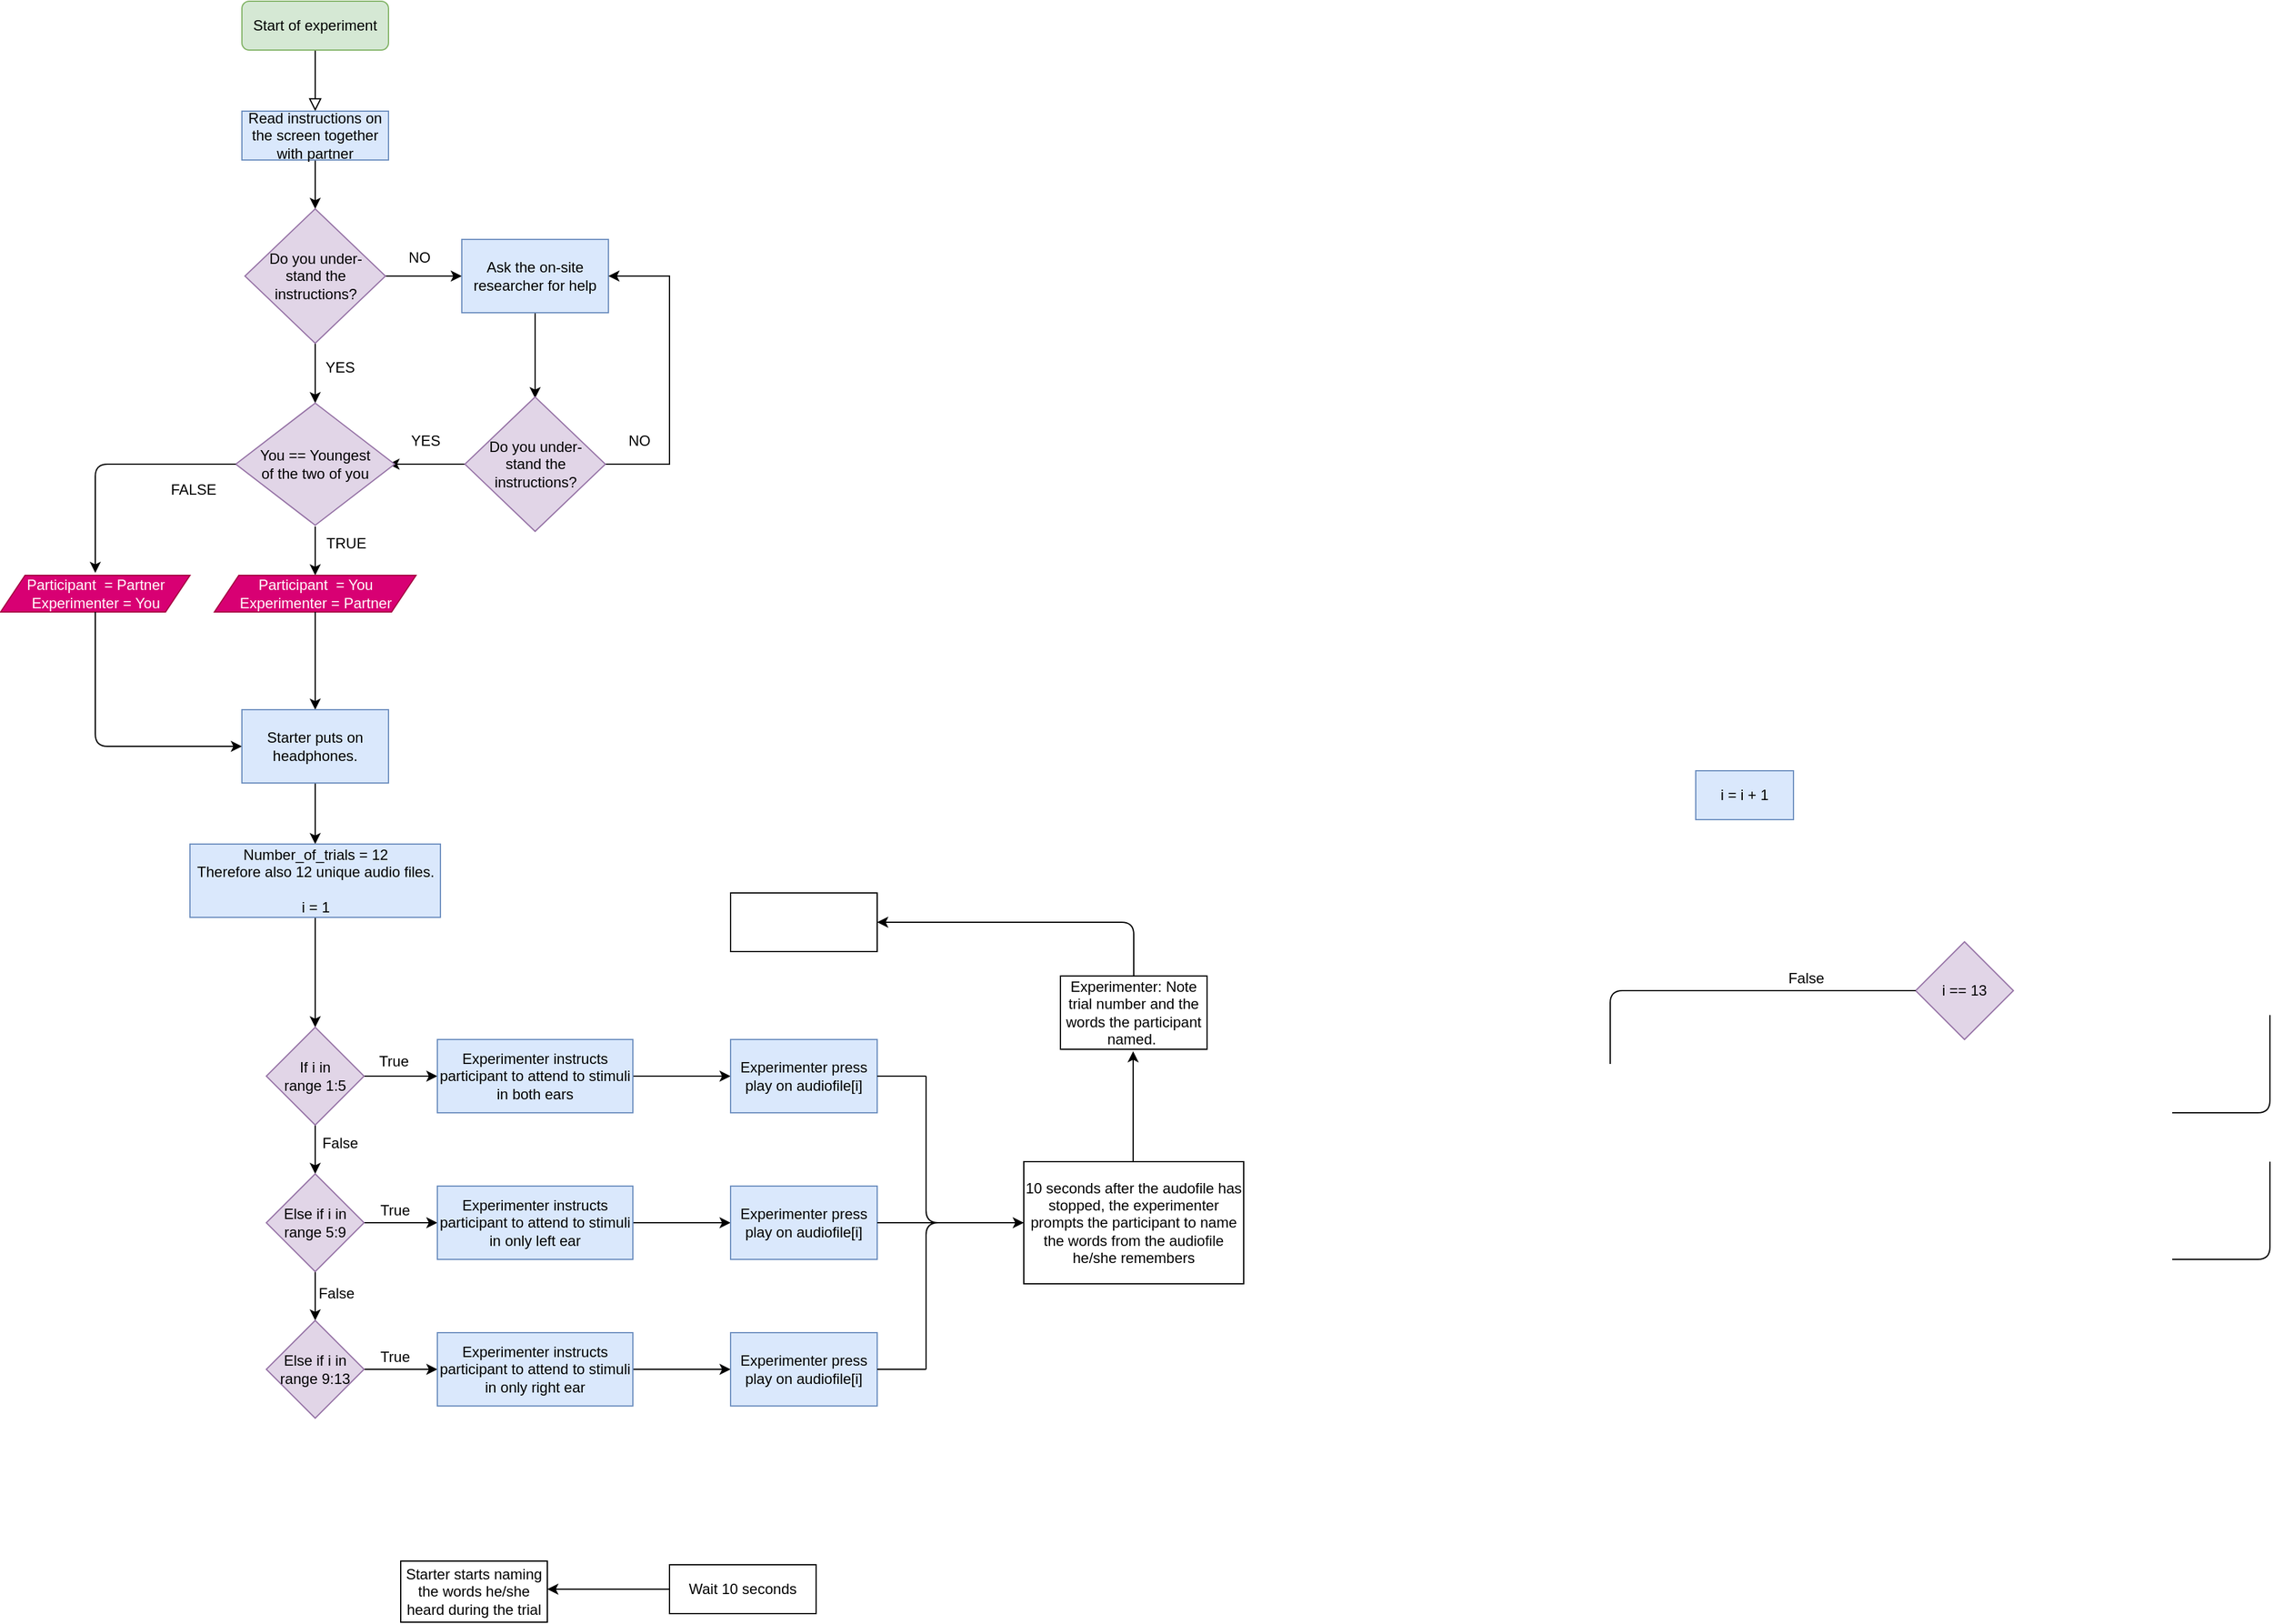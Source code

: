<mxfile version="13.10.4" type="github">
  <diagram id="C5RBs43oDa-KdzZeNtuy" name="Page-1">
    <mxGraphModel dx="1581" dy="638" grid="1" gridSize="10" guides="1" tooltips="1" connect="1" arrows="1" fold="1" page="1" pageScale="1" pageWidth="827" pageHeight="1169" math="0" shadow="0">
      <root>
        <mxCell id="WIyWlLk6GJQsqaUBKTNV-0" />
        <mxCell id="WIyWlLk6GJQsqaUBKTNV-1" parent="WIyWlLk6GJQsqaUBKTNV-0" />
        <mxCell id="WIyWlLk6GJQsqaUBKTNV-2" value="" style="rounded=0;html=1;jettySize=auto;orthogonalLoop=1;fontSize=11;endArrow=block;endFill=0;endSize=8;strokeWidth=1;shadow=0;labelBackgroundColor=none;edgeStyle=orthogonalEdgeStyle;" parent="WIyWlLk6GJQsqaUBKTNV-1" source="WIyWlLk6GJQsqaUBKTNV-3" edge="1">
          <mxGeometry relative="1" as="geometry">
            <mxPoint x="220" y="170" as="targetPoint" />
          </mxGeometry>
        </mxCell>
        <mxCell id="WIyWlLk6GJQsqaUBKTNV-3" value="Start of experiment" style="rounded=1;whiteSpace=wrap;html=1;fontSize=12;glass=0;strokeWidth=1;shadow=0;fillColor=#d5e8d4;strokeColor=#82b366;" parent="WIyWlLk6GJQsqaUBKTNV-1" vertex="1">
          <mxGeometry x="160" y="80" width="120" height="40" as="geometry" />
        </mxCell>
        <mxCell id="MNhwXn1iczl5OCQQ0mdu-2" value="" style="edgeStyle=orthogonalEdgeStyle;rounded=0;orthogonalLoop=1;jettySize=auto;html=1;" edge="1" parent="WIyWlLk6GJQsqaUBKTNV-1" source="MNhwXn1iczl5OCQQ0mdu-0" target="MNhwXn1iczl5OCQQ0mdu-1">
          <mxGeometry relative="1" as="geometry" />
        </mxCell>
        <mxCell id="MNhwXn1iczl5OCQQ0mdu-0" value="Read instructions on the screen together with partner" style="rounded=0;whiteSpace=wrap;html=1;fillColor=#dae8fc;strokeColor=#6c8ebf;" vertex="1" parent="WIyWlLk6GJQsqaUBKTNV-1">
          <mxGeometry x="160" y="170" width="120" height="40" as="geometry" />
        </mxCell>
        <mxCell id="MNhwXn1iczl5OCQQ0mdu-4" value="" style="edgeStyle=orthogonalEdgeStyle;rounded=0;orthogonalLoop=1;jettySize=auto;html=1;" edge="1" parent="WIyWlLk6GJQsqaUBKTNV-1" source="MNhwXn1iczl5OCQQ0mdu-1" target="MNhwXn1iczl5OCQQ0mdu-3">
          <mxGeometry relative="1" as="geometry" />
        </mxCell>
        <mxCell id="MNhwXn1iczl5OCQQ0mdu-20" value="" style="edgeStyle=elbowEdgeStyle;rounded=0;jumpStyle=none;orthogonalLoop=1;jettySize=auto;html=1;" edge="1" parent="WIyWlLk6GJQsqaUBKTNV-1" source="MNhwXn1iczl5OCQQ0mdu-1" target="MNhwXn1iczl5OCQQ0mdu-19">
          <mxGeometry relative="1" as="geometry" />
        </mxCell>
        <mxCell id="MNhwXn1iczl5OCQQ0mdu-1" value="Do you under-&lt;br&gt;stand the &lt;br&gt;instructions?" style="rhombus;html=1;rounded=0;fillColor=#e1d5e7;strokeColor=#9673a6;" vertex="1" parent="WIyWlLk6GJQsqaUBKTNV-1">
          <mxGeometry x="162.5" y="250" width="115" height="110" as="geometry" />
        </mxCell>
        <mxCell id="MNhwXn1iczl5OCQQ0mdu-6" value="" style="edgeStyle=orthogonalEdgeStyle;rounded=0;orthogonalLoop=1;jettySize=auto;html=1;" edge="1" parent="WIyWlLk6GJQsqaUBKTNV-1" source="MNhwXn1iczl5OCQQ0mdu-3">
          <mxGeometry relative="1" as="geometry">
            <mxPoint x="400" y="405" as="targetPoint" />
          </mxGeometry>
        </mxCell>
        <mxCell id="MNhwXn1iczl5OCQQ0mdu-3" value="Ask the on-site researcher for help" style="whiteSpace=wrap;html=1;rounded=0;fillColor=#dae8fc;strokeColor=#6c8ebf;" vertex="1" parent="WIyWlLk6GJQsqaUBKTNV-1">
          <mxGeometry x="340" y="275" width="120" height="60" as="geometry" />
        </mxCell>
        <mxCell id="MNhwXn1iczl5OCQQ0mdu-10" value="" style="edgeStyle=orthogonalEdgeStyle;rounded=0;orthogonalLoop=1;jettySize=auto;html=1;" edge="1" parent="WIyWlLk6GJQsqaUBKTNV-1" source="MNhwXn1iczl5OCQQ0mdu-8">
          <mxGeometry relative="1" as="geometry">
            <mxPoint x="280" y="459" as="targetPoint" />
          </mxGeometry>
        </mxCell>
        <mxCell id="MNhwXn1iczl5OCQQ0mdu-16" value="" style="edgeStyle=elbowEdgeStyle;rounded=0;orthogonalLoop=1;jettySize=auto;html=1;jumpStyle=none;entryX=1;entryY=0.5;entryDx=0;entryDy=0;" edge="1" parent="WIyWlLk6GJQsqaUBKTNV-1" source="MNhwXn1iczl5OCQQ0mdu-8" target="MNhwXn1iczl5OCQQ0mdu-3">
          <mxGeometry relative="1" as="geometry">
            <mxPoint x="620" y="310" as="targetPoint" />
            <Array as="points">
              <mxPoint x="510" y="380" />
            </Array>
          </mxGeometry>
        </mxCell>
        <mxCell id="MNhwXn1iczl5OCQQ0mdu-8" value="Do you under-&lt;br&gt;stand the &lt;br&gt;instructions?" style="rhombus;html=1;rounded=0;fillColor=#e1d5e7;strokeColor=#9673a6;" vertex="1" parent="WIyWlLk6GJQsqaUBKTNV-1">
          <mxGeometry x="342.5" y="404" width="115" height="110" as="geometry" />
        </mxCell>
        <mxCell id="MNhwXn1iczl5OCQQ0mdu-12" value="YES" style="text;html=1;align=center;verticalAlign=middle;resizable=0;points=[];autosize=1;" vertex="1" parent="WIyWlLk6GJQsqaUBKTNV-1">
          <mxGeometry x="220" y="370" width="40" height="20" as="geometry" />
        </mxCell>
        <mxCell id="MNhwXn1iczl5OCQQ0mdu-13" value="NO" style="text;html=1;align=center;verticalAlign=middle;resizable=0;points=[];autosize=1;" vertex="1" parent="WIyWlLk6GJQsqaUBKTNV-1">
          <mxGeometry x="290" y="280" width="30" height="20" as="geometry" />
        </mxCell>
        <mxCell id="MNhwXn1iczl5OCQQ0mdu-14" value="YES" style="text;html=1;align=center;verticalAlign=middle;resizable=0;points=[];autosize=1;" vertex="1" parent="WIyWlLk6GJQsqaUBKTNV-1">
          <mxGeometry x="290" y="430" width="40" height="20" as="geometry" />
        </mxCell>
        <mxCell id="MNhwXn1iczl5OCQQ0mdu-18" value="NO" style="text;html=1;align=center;verticalAlign=middle;resizable=0;points=[];autosize=1;" vertex="1" parent="WIyWlLk6GJQsqaUBKTNV-1">
          <mxGeometry x="470" y="430" width="30" height="20" as="geometry" />
        </mxCell>
        <mxCell id="MNhwXn1iczl5OCQQ0mdu-19" value="You == Youngest &lt;br&gt;of the two of you" style="rhombus;whiteSpace=wrap;html=1;fillColor=#e1d5e7;strokeColor=#9673a6;" vertex="1" parent="WIyWlLk6GJQsqaUBKTNV-1">
          <mxGeometry x="155" y="409" width="130" height="100" as="geometry" />
        </mxCell>
        <mxCell id="MNhwXn1iczl5OCQQ0mdu-28" value="TRUE" style="text;html=1;align=center;verticalAlign=middle;resizable=0;points=[];autosize=1;" vertex="1" parent="WIyWlLk6GJQsqaUBKTNV-1">
          <mxGeometry x="220" y="514" width="50" height="20" as="geometry" />
        </mxCell>
        <mxCell id="MNhwXn1iczl5OCQQ0mdu-29" value="FALSE" style="text;html=1;align=center;verticalAlign=middle;resizable=0;points=[];autosize=1;" vertex="1" parent="WIyWlLk6GJQsqaUBKTNV-1">
          <mxGeometry x="95" y="470" width="50" height="20" as="geometry" />
        </mxCell>
        <mxCell id="MNhwXn1iczl5OCQQ0mdu-35" value="" style="endArrow=classic;html=1;entryX=0.5;entryY=0;entryDx=0;entryDy=0;" edge="1" parent="WIyWlLk6GJQsqaUBKTNV-1">
          <mxGeometry width="50" height="50" relative="1" as="geometry">
            <mxPoint x="220" y="510" as="sourcePoint" />
            <mxPoint x="220" y="550" as="targetPoint" />
          </mxGeometry>
        </mxCell>
        <mxCell id="MNhwXn1iczl5OCQQ0mdu-36" value="" style="endArrow=classic;html=1;exitX=0;exitY=0.5;exitDx=0;exitDy=0;" edge="1" parent="WIyWlLk6GJQsqaUBKTNV-1" source="MNhwXn1iczl5OCQQ0mdu-19">
          <mxGeometry width="50" height="50" relative="1" as="geometry">
            <mxPoint x="240" y="570" as="sourcePoint" />
            <mxPoint x="40" y="548" as="targetPoint" />
            <Array as="points">
              <mxPoint x="40" y="459" />
            </Array>
          </mxGeometry>
        </mxCell>
        <mxCell id="MNhwXn1iczl5OCQQ0mdu-37" value="Participant&amp;nbsp; = You&lt;br&gt;Experimenter = Partner" style="shape=parallelogram;perimeter=parallelogramPerimeter;whiteSpace=wrap;html=1;fixedSize=1;fillColor=#d80073;strokeColor=#A50040;fontColor=#ffffff;" vertex="1" parent="WIyWlLk6GJQsqaUBKTNV-1">
          <mxGeometry x="137.5" y="550" width="165" height="30" as="geometry" />
        </mxCell>
        <mxCell id="MNhwXn1iczl5OCQQ0mdu-39" value="Participant&amp;nbsp; = Partner&lt;br&gt;Experimenter = You" style="shape=parallelogram;perimeter=parallelogramPerimeter;whiteSpace=wrap;html=1;fixedSize=1;fillColor=#d80073;strokeColor=#A50040;fontColor=#ffffff;" vertex="1" parent="WIyWlLk6GJQsqaUBKTNV-1">
          <mxGeometry x="-37.5" y="550" width="155" height="30" as="geometry" />
        </mxCell>
        <mxCell id="MNhwXn1iczl5OCQQ0mdu-40" value="" style="endArrow=classic;html=1;exitX=0.5;exitY=1;exitDx=0;exitDy=0;" edge="1" parent="WIyWlLk6GJQsqaUBKTNV-1" source="MNhwXn1iczl5OCQQ0mdu-37">
          <mxGeometry width="50" height="50" relative="1" as="geometry">
            <mxPoint x="240" y="620" as="sourcePoint" />
            <mxPoint x="220" y="660" as="targetPoint" />
          </mxGeometry>
        </mxCell>
        <mxCell id="MNhwXn1iczl5OCQQ0mdu-41" value="" style="endArrow=classic;html=1;exitX=0.5;exitY=1;exitDx=0;exitDy=0;entryX=0;entryY=0.5;entryDx=0;entryDy=0;" edge="1" parent="WIyWlLk6GJQsqaUBKTNV-1" source="MNhwXn1iczl5OCQQ0mdu-39" target="MNhwXn1iczl5OCQQ0mdu-42">
          <mxGeometry width="50" height="50" relative="1" as="geometry">
            <mxPoint x="240" y="620" as="sourcePoint" />
            <mxPoint x="150" y="690" as="targetPoint" />
            <Array as="points">
              <mxPoint x="40" y="690" />
            </Array>
          </mxGeometry>
        </mxCell>
        <mxCell id="MNhwXn1iczl5OCQQ0mdu-45" value="" style="edgeStyle=elbowEdgeStyle;rounded=0;jumpStyle=none;orthogonalLoop=1;jettySize=auto;html=1;" edge="1" parent="WIyWlLk6GJQsqaUBKTNV-1" source="MNhwXn1iczl5OCQQ0mdu-42" target="MNhwXn1iczl5OCQQ0mdu-44">
          <mxGeometry relative="1" as="geometry" />
        </mxCell>
        <mxCell id="MNhwXn1iczl5OCQQ0mdu-42" value="Starter puts on headphones." style="rounded=0;whiteSpace=wrap;html=1;fillColor=#dae8fc;strokeColor=#6c8ebf;" vertex="1" parent="WIyWlLk6GJQsqaUBKTNV-1">
          <mxGeometry x="160" y="660" width="120" height="60" as="geometry" />
        </mxCell>
        <mxCell id="MNhwXn1iczl5OCQQ0mdu-104" value="" style="edgeStyle=elbowEdgeStyle;rounded=0;jumpStyle=none;orthogonalLoop=1;jettySize=auto;html=1;" edge="1" parent="WIyWlLk6GJQsqaUBKTNV-1" source="MNhwXn1iczl5OCQQ0mdu-44" target="MNhwXn1iczl5OCQQ0mdu-90">
          <mxGeometry relative="1" as="geometry" />
        </mxCell>
        <mxCell id="MNhwXn1iczl5OCQQ0mdu-44" value="Number_of_trials = 12&lt;br&gt;Therefore also 12 unique audio files.&lt;br&gt;&lt;br&gt;i = 1" style="whiteSpace=wrap;html=1;rounded=0;strokeColor=#6c8ebf;fillColor=#dae8fc;" vertex="1" parent="WIyWlLk6GJQsqaUBKTNV-1">
          <mxGeometry x="117.5" y="770" width="205" height="60" as="geometry" />
        </mxCell>
        <mxCell id="MNhwXn1iczl5OCQQ0mdu-84" value="" style="edgeStyle=elbowEdgeStyle;rounded=0;jumpStyle=none;orthogonalLoop=1;jettySize=auto;html=1;" edge="1" parent="WIyWlLk6GJQsqaUBKTNV-1" source="MNhwXn1iczl5OCQQ0mdu-82">
          <mxGeometry relative="1" as="geometry">
            <mxPoint x="410" y="1380" as="targetPoint" />
          </mxGeometry>
        </mxCell>
        <mxCell id="MNhwXn1iczl5OCQQ0mdu-82" value="Wait 10 seconds" style="rounded=0;whiteSpace=wrap;html=1;" vertex="1" parent="WIyWlLk6GJQsqaUBKTNV-1">
          <mxGeometry x="510" y="1360" width="120" height="40" as="geometry" />
        </mxCell>
        <mxCell id="MNhwXn1iczl5OCQQ0mdu-86" value="Starter starts naming the words he/she heard during the trial" style="rounded=0;whiteSpace=wrap;html=1;" vertex="1" parent="WIyWlLk6GJQsqaUBKTNV-1">
          <mxGeometry x="290" y="1357" width="120" height="50" as="geometry" />
        </mxCell>
        <mxCell id="MNhwXn1iczl5OCQQ0mdu-88" value="" style="edgeStyle=elbowEdgeStyle;rounded=0;jumpStyle=none;orthogonalLoop=1;jettySize=auto;html=1;" edge="1" parent="WIyWlLk6GJQsqaUBKTNV-1" source="MNhwXn1iczl5OCQQ0mdu-90" target="MNhwXn1iczl5OCQQ0mdu-96">
          <mxGeometry relative="1" as="geometry" />
        </mxCell>
        <mxCell id="MNhwXn1iczl5OCQQ0mdu-89" value="" style="edgeStyle=elbowEdgeStyle;rounded=0;jumpStyle=none;orthogonalLoop=1;jettySize=auto;html=1;" edge="1" parent="WIyWlLk6GJQsqaUBKTNV-1" source="MNhwXn1iczl5OCQQ0mdu-90" target="MNhwXn1iczl5OCQQ0mdu-93">
          <mxGeometry relative="1" as="geometry" />
        </mxCell>
        <mxCell id="MNhwXn1iczl5OCQQ0mdu-90" value="If i in &lt;br&gt;range 1:5" style="rhombus;whiteSpace=wrap;html=1;rounded=0;strokeColor=#9673a6;fillColor=#e1d5e7;" vertex="1" parent="WIyWlLk6GJQsqaUBKTNV-1">
          <mxGeometry x="180" y="920" width="80" height="80" as="geometry" />
        </mxCell>
        <mxCell id="MNhwXn1iczl5OCQQ0mdu-91" value="" style="edgeStyle=elbowEdgeStyle;rounded=0;jumpStyle=none;orthogonalLoop=1;jettySize=auto;html=1;" edge="1" parent="WIyWlLk6GJQsqaUBKTNV-1" source="MNhwXn1iczl5OCQQ0mdu-93">
          <mxGeometry relative="1" as="geometry">
            <mxPoint x="320" y="1080" as="targetPoint" />
          </mxGeometry>
        </mxCell>
        <mxCell id="MNhwXn1iczl5OCQQ0mdu-92" value="" style="edgeStyle=elbowEdgeStyle;rounded=0;jumpStyle=none;orthogonalLoop=1;jettySize=auto;html=1;" edge="1" parent="WIyWlLk6GJQsqaUBKTNV-1" source="MNhwXn1iczl5OCQQ0mdu-93" target="MNhwXn1iczl5OCQQ0mdu-95">
          <mxGeometry relative="1" as="geometry" />
        </mxCell>
        <mxCell id="MNhwXn1iczl5OCQQ0mdu-93" value="Else if i in range 5:9" style="rhombus;whiteSpace=wrap;html=1;rounded=0;strokeColor=#9673a6;fillColor=#e1d5e7;" vertex="1" parent="WIyWlLk6GJQsqaUBKTNV-1">
          <mxGeometry x="180" y="1040" width="80" height="80" as="geometry" />
        </mxCell>
        <mxCell id="MNhwXn1iczl5OCQQ0mdu-94" value="" style="edgeStyle=elbowEdgeStyle;rounded=0;jumpStyle=none;orthogonalLoop=1;jettySize=auto;html=1;" edge="1" parent="WIyWlLk6GJQsqaUBKTNV-1" source="MNhwXn1iczl5OCQQ0mdu-95">
          <mxGeometry relative="1" as="geometry">
            <mxPoint x="320" y="1200" as="targetPoint" />
          </mxGeometry>
        </mxCell>
        <mxCell id="MNhwXn1iczl5OCQQ0mdu-95" value="Else if i in range 9:13" style="rhombus;whiteSpace=wrap;html=1;rounded=0;strokeColor=#9673a6;fillColor=#e1d5e7;" vertex="1" parent="WIyWlLk6GJQsqaUBKTNV-1">
          <mxGeometry x="180" y="1160" width="80" height="80" as="geometry" />
        </mxCell>
        <mxCell id="MNhwXn1iczl5OCQQ0mdu-109" value="" style="edgeStyle=elbowEdgeStyle;rounded=0;jumpStyle=none;orthogonalLoop=1;jettySize=auto;html=1;entryX=0;entryY=0.5;entryDx=0;entryDy=0;" edge="1" parent="WIyWlLk6GJQsqaUBKTNV-1" source="MNhwXn1iczl5OCQQ0mdu-96" target="MNhwXn1iczl5OCQQ0mdu-115">
          <mxGeometry relative="1" as="geometry">
            <mxPoint x="550" y="960" as="targetPoint" />
          </mxGeometry>
        </mxCell>
        <mxCell id="MNhwXn1iczl5OCQQ0mdu-96" value="Experimenter instructs participant to attend to stimuli in both ears" style="whiteSpace=wrap;html=1;rounded=0;strokeColor=#6c8ebf;fillColor=#dae8fc;" vertex="1" parent="WIyWlLk6GJQsqaUBKTNV-1">
          <mxGeometry x="320" y="930" width="160" height="60" as="geometry" />
        </mxCell>
        <mxCell id="MNhwXn1iczl5OCQQ0mdu-99" value="False" style="text;html=1;align=center;verticalAlign=middle;resizable=0;points=[];autosize=1;" vertex="1" parent="WIyWlLk6GJQsqaUBKTNV-1">
          <mxGeometry x="220" y="1005" width="40" height="20" as="geometry" />
        </mxCell>
        <mxCell id="MNhwXn1iczl5OCQQ0mdu-100" value="True" style="text;html=1;align=center;verticalAlign=middle;resizable=0;points=[];autosize=1;" vertex="1" parent="WIyWlLk6GJQsqaUBKTNV-1">
          <mxGeometry x="264" y="938" width="40" height="20" as="geometry" />
        </mxCell>
        <mxCell id="MNhwXn1iczl5OCQQ0mdu-101" value="True" style="text;html=1;align=center;verticalAlign=middle;resizable=0;points=[];autosize=1;" vertex="1" parent="WIyWlLk6GJQsqaUBKTNV-1">
          <mxGeometry x="265" y="1060" width="40" height="20" as="geometry" />
        </mxCell>
        <mxCell id="MNhwXn1iczl5OCQQ0mdu-102" value="False" style="text;html=1;align=center;verticalAlign=middle;resizable=0;points=[];autosize=1;" vertex="1" parent="WIyWlLk6GJQsqaUBKTNV-1">
          <mxGeometry x="217" y="1128" width="40" height="20" as="geometry" />
        </mxCell>
        <mxCell id="MNhwXn1iczl5OCQQ0mdu-103" value="True" style="text;html=1;align=center;verticalAlign=middle;resizable=0;points=[];autosize=1;" vertex="1" parent="WIyWlLk6GJQsqaUBKTNV-1">
          <mxGeometry x="265" y="1180" width="40" height="20" as="geometry" />
        </mxCell>
        <mxCell id="MNhwXn1iczl5OCQQ0mdu-113" value="" style="edgeStyle=elbowEdgeStyle;rounded=0;jumpStyle=none;orthogonalLoop=1;jettySize=auto;html=1;" edge="1" parent="WIyWlLk6GJQsqaUBKTNV-1" source="MNhwXn1iczl5OCQQ0mdu-105">
          <mxGeometry relative="1" as="geometry">
            <mxPoint x="560" y="1080" as="targetPoint" />
          </mxGeometry>
        </mxCell>
        <mxCell id="MNhwXn1iczl5OCQQ0mdu-105" value="Experimenter instructs participant to attend to stimuli in only left ear" style="whiteSpace=wrap;html=1;rounded=0;strokeColor=#6c8ebf;fillColor=#dae8fc;" vertex="1" parent="WIyWlLk6GJQsqaUBKTNV-1">
          <mxGeometry x="320" y="1050" width="160" height="60" as="geometry" />
        </mxCell>
        <mxCell id="MNhwXn1iczl5OCQQ0mdu-112" value="" style="edgeStyle=elbowEdgeStyle;rounded=0;jumpStyle=none;orthogonalLoop=1;jettySize=auto;html=1;" edge="1" parent="WIyWlLk6GJQsqaUBKTNV-1" source="MNhwXn1iczl5OCQQ0mdu-106" target="MNhwXn1iczl5OCQQ0mdu-111">
          <mxGeometry relative="1" as="geometry" />
        </mxCell>
        <mxCell id="MNhwXn1iczl5OCQQ0mdu-106" value="Experimenter instructs participant to attend to stimuli in only right ear" style="whiteSpace=wrap;html=1;rounded=0;strokeColor=#6c8ebf;fillColor=#dae8fc;" vertex="1" parent="WIyWlLk6GJQsqaUBKTNV-1">
          <mxGeometry x="320" y="1170" width="160" height="60" as="geometry" />
        </mxCell>
        <mxCell id="MNhwXn1iczl5OCQQ0mdu-111" value="Experimenter press play on audiofile[i]" style="whiteSpace=wrap;html=1;rounded=0;strokeColor=#6c8ebf;fillColor=#dae8fc;" vertex="1" parent="WIyWlLk6GJQsqaUBKTNV-1">
          <mxGeometry x="560" y="1170" width="120" height="60" as="geometry" />
        </mxCell>
        <mxCell id="MNhwXn1iczl5OCQQ0mdu-114" value="Experimenter press play on audiofile[i]" style="whiteSpace=wrap;html=1;rounded=0;strokeColor=#6c8ebf;fillColor=#dae8fc;" vertex="1" parent="WIyWlLk6GJQsqaUBKTNV-1">
          <mxGeometry x="560" y="1050" width="120" height="60" as="geometry" />
        </mxCell>
        <mxCell id="MNhwXn1iczl5OCQQ0mdu-115" value="Experimenter press play on audiofile[i]" style="whiteSpace=wrap;html=1;rounded=0;strokeColor=#6c8ebf;fillColor=#dae8fc;" vertex="1" parent="WIyWlLk6GJQsqaUBKTNV-1">
          <mxGeometry x="560" y="930" width="120" height="60" as="geometry" />
        </mxCell>
        <mxCell id="MNhwXn1iczl5OCQQ0mdu-124" value="i = i + 1" style="rounded=0;whiteSpace=wrap;html=1;fillColor=#dae8fc;strokeColor=#6c8ebf;" vertex="1" parent="WIyWlLk6GJQsqaUBKTNV-1">
          <mxGeometry x="1350" y="710" width="80" height="40" as="geometry" />
        </mxCell>
        <mxCell id="MNhwXn1iczl5OCQQ0mdu-125" value="i == 13" style="rhombus;whiteSpace=wrap;html=1;rounded=0;fillColor=#e1d5e7;strokeColor=#9673a6;" vertex="1" parent="WIyWlLk6GJQsqaUBKTNV-1">
          <mxGeometry x="1530" y="850" width="80" height="80" as="geometry" />
        </mxCell>
        <mxCell id="MNhwXn1iczl5OCQQ0mdu-127" value="" style="endArrow=none;html=1;" edge="1" parent="WIyWlLk6GJQsqaUBKTNV-1">
          <mxGeometry width="50" height="50" relative="1" as="geometry">
            <mxPoint x="1740" y="1110" as="sourcePoint" />
            <mxPoint x="1820" y="1030" as="targetPoint" />
            <Array as="points">
              <mxPoint x="1820" y="1110" />
            </Array>
          </mxGeometry>
        </mxCell>
        <mxCell id="MNhwXn1iczl5OCQQ0mdu-128" value="" style="endArrow=none;html=1;" edge="1" parent="WIyWlLk6GJQsqaUBKTNV-1">
          <mxGeometry width="50" height="50" relative="1" as="geometry">
            <mxPoint x="1740" y="990" as="sourcePoint" />
            <mxPoint x="1820" y="910" as="targetPoint" />
            <Array as="points">
              <mxPoint x="1820" y="990" />
            </Array>
          </mxGeometry>
        </mxCell>
        <mxCell id="MNhwXn1iczl5OCQQ0mdu-129" value="" style="endArrow=none;html=1;exitX=0.5;exitY=0;exitDx=0;exitDy=0;" edge="1" parent="WIyWlLk6GJQsqaUBKTNV-1">
          <mxGeometry width="50" height="50" relative="1" as="geometry">
            <mxPoint x="1280" y="950" as="sourcePoint" />
            <mxPoint x="1530" y="890" as="targetPoint" />
            <Array as="points">
              <mxPoint x="1280" y="890" />
            </Array>
          </mxGeometry>
        </mxCell>
        <mxCell id="MNhwXn1iczl5OCQQ0mdu-130" value="False" style="text;html=1;align=center;verticalAlign=middle;resizable=0;points=[];autosize=1;" vertex="1" parent="WIyWlLk6GJQsqaUBKTNV-1">
          <mxGeometry x="1420" y="870" width="40" height="20" as="geometry" />
        </mxCell>
        <mxCell id="MNhwXn1iczl5OCQQ0mdu-132" value="" style="endArrow=none;html=1;exitX=1;exitY=0.5;exitDx=0;exitDy=0;" edge="1" parent="WIyWlLk6GJQsqaUBKTNV-1" source="MNhwXn1iczl5OCQQ0mdu-115">
          <mxGeometry width="50" height="50" relative="1" as="geometry">
            <mxPoint x="550" y="1090" as="sourcePoint" />
            <mxPoint x="720" y="960" as="targetPoint" />
          </mxGeometry>
        </mxCell>
        <mxCell id="MNhwXn1iczl5OCQQ0mdu-133" value="" style="endArrow=none;html=1;exitX=1;exitY=0.5;exitDx=0;exitDy=0;" edge="1" parent="WIyWlLk6GJQsqaUBKTNV-1" source="MNhwXn1iczl5OCQQ0mdu-111">
          <mxGeometry width="50" height="50" relative="1" as="geometry">
            <mxPoint x="690" y="970" as="sourcePoint" />
            <mxPoint x="720" y="1200" as="targetPoint" />
          </mxGeometry>
        </mxCell>
        <mxCell id="MNhwXn1iczl5OCQQ0mdu-134" value="" style="endArrow=classic;html=1;exitX=1;exitY=0.5;exitDx=0;exitDy=0;" edge="1" parent="WIyWlLk6GJQsqaUBKTNV-1" source="MNhwXn1iczl5OCQQ0mdu-114">
          <mxGeometry width="50" height="50" relative="1" as="geometry">
            <mxPoint x="550" y="1090" as="sourcePoint" />
            <mxPoint x="800" y="1080" as="targetPoint" />
          </mxGeometry>
        </mxCell>
        <mxCell id="MNhwXn1iczl5OCQQ0mdu-136" value="" style="endArrow=none;html=1;" edge="1" parent="WIyWlLk6GJQsqaUBKTNV-1">
          <mxGeometry width="50" height="50" relative="1" as="geometry">
            <mxPoint x="800" y="1080" as="sourcePoint" />
            <mxPoint x="720" y="960" as="targetPoint" />
            <Array as="points">
              <mxPoint x="720" y="1080" />
            </Array>
          </mxGeometry>
        </mxCell>
        <mxCell id="MNhwXn1iczl5OCQQ0mdu-137" value="" style="endArrow=none;html=1;" edge="1" parent="WIyWlLk6GJQsqaUBKTNV-1">
          <mxGeometry width="50" height="50" relative="1" as="geometry">
            <mxPoint x="720" y="1200" as="sourcePoint" />
            <mxPoint x="800" y="1080" as="targetPoint" />
            <Array as="points">
              <mxPoint x="720" y="1080" />
            </Array>
          </mxGeometry>
        </mxCell>
        <mxCell id="MNhwXn1iczl5OCQQ0mdu-140" value="" style="edgeStyle=elbowEdgeStyle;rounded=0;jumpStyle=none;orthogonalLoop=1;jettySize=auto;html=1;" edge="1" parent="WIyWlLk6GJQsqaUBKTNV-1" source="MNhwXn1iczl5OCQQ0mdu-138">
          <mxGeometry relative="1" as="geometry">
            <mxPoint x="889.588" y="939.588" as="targetPoint" />
          </mxGeometry>
        </mxCell>
        <mxCell id="MNhwXn1iczl5OCQQ0mdu-138" value="10 seconds after the audofile has stopped, the experimenter prompts the participant to name the words from the audiofile he/she remembers" style="rounded=0;whiteSpace=wrap;html=1;" vertex="1" parent="WIyWlLk6GJQsqaUBKTNV-1">
          <mxGeometry x="800" y="1030" width="180" height="100" as="geometry" />
        </mxCell>
        <mxCell id="MNhwXn1iczl5OCQQ0mdu-141" value="Experimenter: Note trial number and the words the participant named.&amp;nbsp;" style="rounded=0;whiteSpace=wrap;html=1;" vertex="1" parent="WIyWlLk6GJQsqaUBKTNV-1">
          <mxGeometry x="830" y="878" width="120" height="60" as="geometry" />
        </mxCell>
        <mxCell id="MNhwXn1iczl5OCQQ0mdu-142" value="" style="whiteSpace=wrap;html=1;rounded=0;" vertex="1" parent="WIyWlLk6GJQsqaUBKTNV-1">
          <mxGeometry x="560" y="810" width="120" height="48" as="geometry" />
        </mxCell>
        <mxCell id="MNhwXn1iczl5OCQQ0mdu-144" value="" style="endArrow=classic;html=1;entryX=1;entryY=0.5;entryDx=0;entryDy=0;" edge="1" parent="WIyWlLk6GJQsqaUBKTNV-1" target="MNhwXn1iczl5OCQQ0mdu-142">
          <mxGeometry width="50" height="50" relative="1" as="geometry">
            <mxPoint x="890" y="878" as="sourcePoint" />
            <mxPoint x="940" y="828" as="targetPoint" />
            <Array as="points">
              <mxPoint x="890" y="834" />
            </Array>
          </mxGeometry>
        </mxCell>
      </root>
    </mxGraphModel>
  </diagram>
</mxfile>
